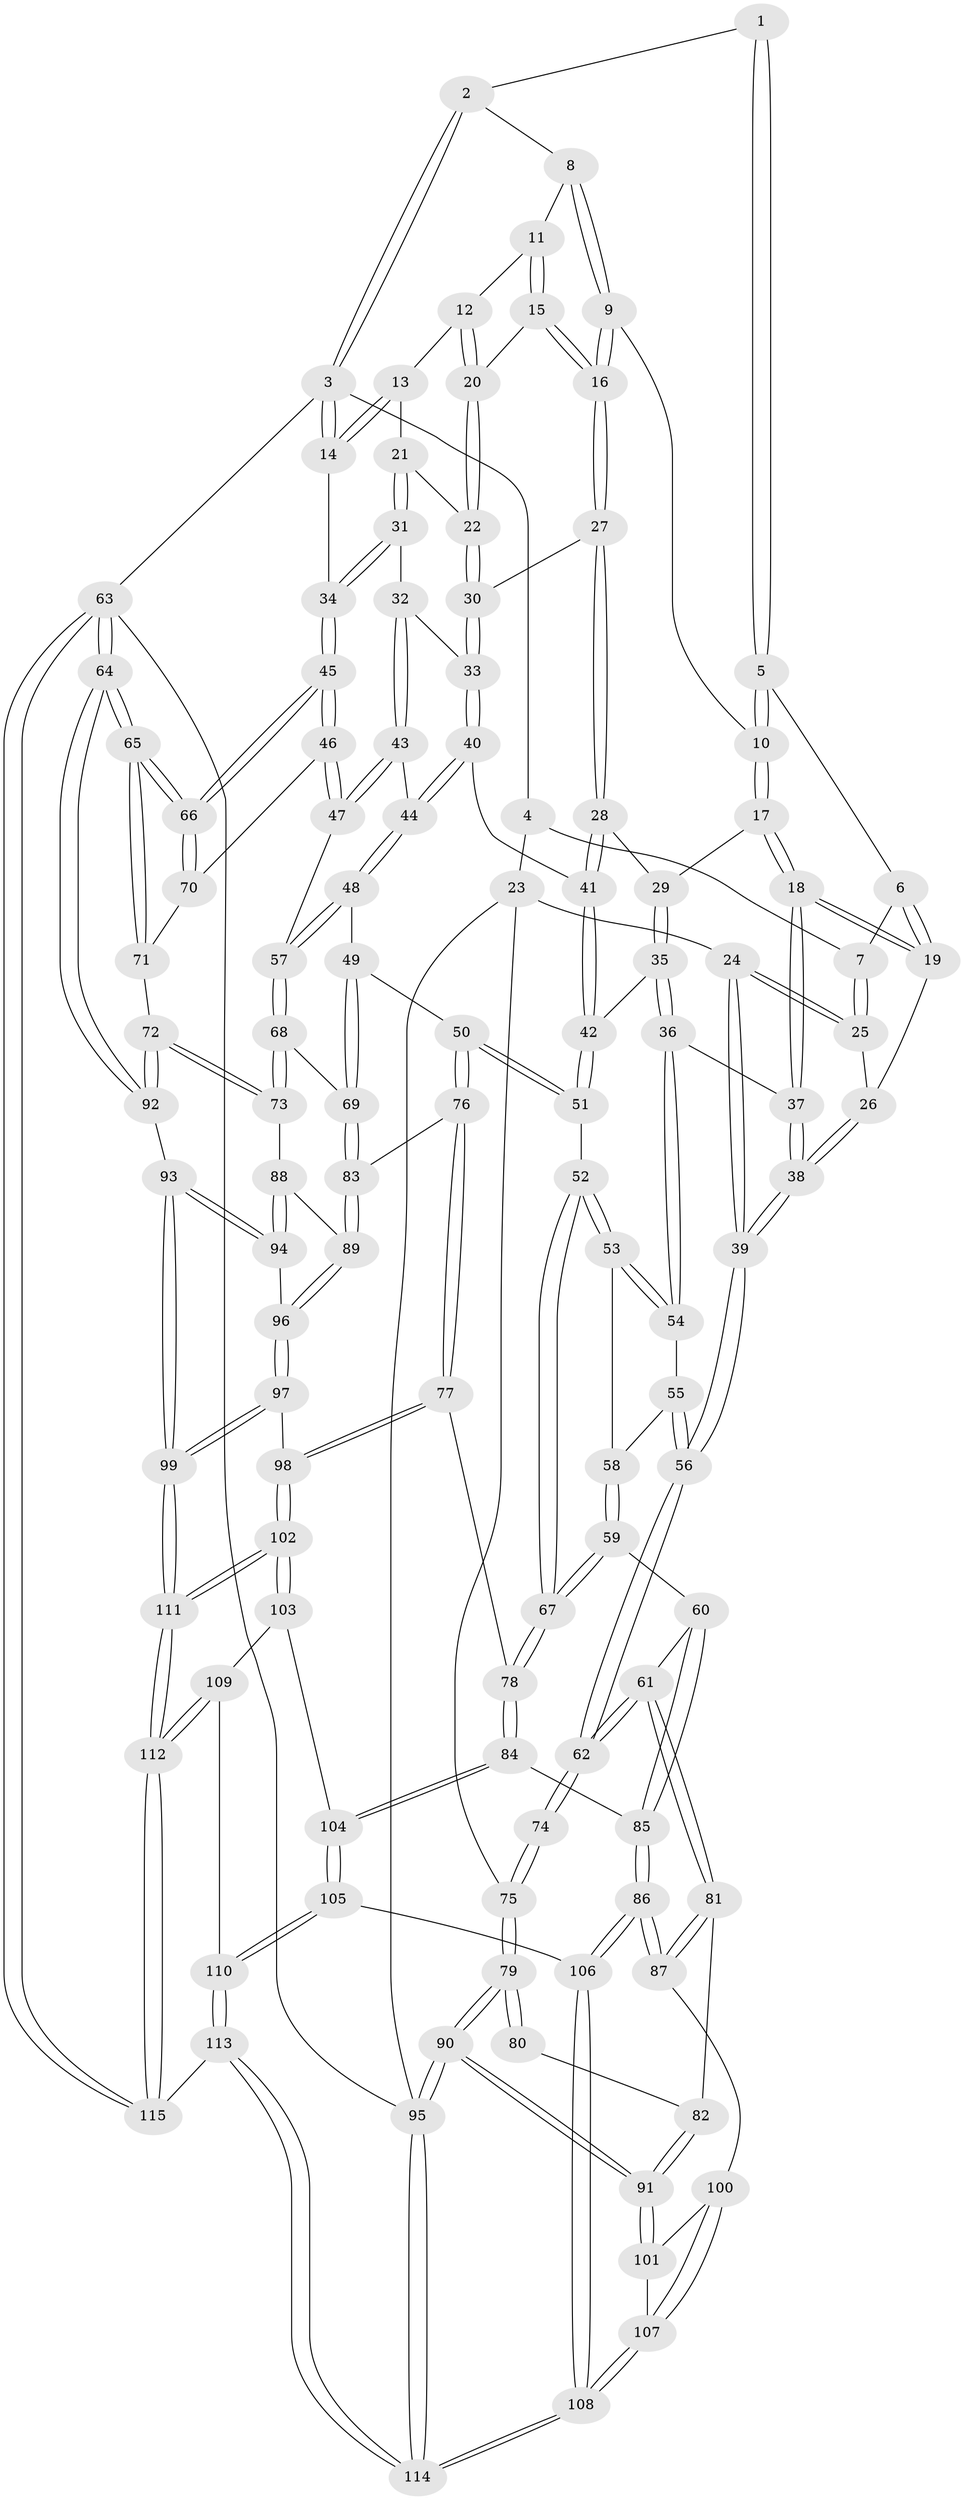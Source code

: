 // coarse degree distribution, {4: 0.4583333333333333, 7: 0.013888888888888888, 3: 0.09722222222222222, 5: 0.3333333333333333, 6: 0.09722222222222222}
// Generated by graph-tools (version 1.1) at 2025/52/02/27/25 19:52:42]
// undirected, 115 vertices, 284 edges
graph export_dot {
graph [start="1"]
  node [color=gray90,style=filled];
  1 [pos="+0.42403458527662785+0"];
  2 [pos="+0.6105856478158439+0"];
  3 [pos="+1+0"];
  4 [pos="+0.2135062974245981+0"];
  5 [pos="+0.4237587726530933+0.10261722602496266"];
  6 [pos="+0.28315431930631235+0.1624791740186249"];
  7 [pos="+0.11548404161336474+0.14876092087926882"];
  8 [pos="+0.6604603783327357+0.018700873188508618"];
  9 [pos="+0.5337138231514199+0.19511290866486344"];
  10 [pos="+0.4916105480733529+0.19236667855362857"];
  11 [pos="+0.7452241165929386+0.11587963522403573"];
  12 [pos="+0.8398948962641863+0.1304412899174778"];
  13 [pos="+0.843393497725517+0.12833876278346618"];
  14 [pos="+1+0"];
  15 [pos="+0.6585057500430729+0.20561606198632504"];
  16 [pos="+0.6167923852999659+0.2359776601456659"];
  17 [pos="+0.4627662170786293+0.2499795285770814"];
  18 [pos="+0.3452493617283781+0.3301393440882159"];
  19 [pos="+0.3396182751791015+0.3278291405331092"];
  20 [pos="+0.8178318215721584+0.2566191394270852"];
  21 [pos="+0.9588351070838792+0.2852056477879774"];
  22 [pos="+0.817828625120131+0.25681877251348195"];
  23 [pos="+0+0.2983030942533176"];
  24 [pos="+0+0.2963697748916504"];
  25 [pos="+0.06775028816331628+0.1987140962717029"];
  26 [pos="+0.22006033425633403+0.3355097145417651"];
  27 [pos="+0.6371611659894012+0.2813828518392264"];
  28 [pos="+0.6017566934389039+0.3899742537194531"];
  29 [pos="+0.49482181156965144+0.3426770587950351"];
  30 [pos="+0.7899092883951228+0.33635551163273586"];
  31 [pos="+1+0.3192705819088826"];
  32 [pos="+0.896167485910294+0.39301743732691746"];
  33 [pos="+0.8004881409836545+0.3686742295322667"];
  34 [pos="+1+0.27051819894012014"];
  35 [pos="+0.4609209054991043+0.4212972242209535"];
  36 [pos="+0.4124605204469348+0.4542651509703444"];
  37 [pos="+0.3587562586897372+0.37774725920709357"];
  38 [pos="+0.19915966196258258+0.510430369374613"];
  39 [pos="+0.1939694163788052+0.5251342806717422"];
  40 [pos="+0.776318849013122+0.4077509070031897"];
  41 [pos="+0.6075452956669202+0.4322583000837248"];
  42 [pos="+0.6061757586178015+0.4354856374547447"];
  43 [pos="+0.9208040648376907+0.48259141130325894"];
  44 [pos="+0.7747532999065682+0.48336725661980356"];
  45 [pos="+1+0.5558702848533148"];
  46 [pos="+1+0.5662517364110063"];
  47 [pos="+0.9438520891891361+0.5360690145532899"];
  48 [pos="+0.7705848471977849+0.5115551806623165"];
  49 [pos="+0.7138799633462993+0.5497538268201269"];
  50 [pos="+0.6022275156316533+0.5684845245203382"];
  51 [pos="+0.5992383155120564+0.5644045921926448"];
  52 [pos="+0.493676882430047+0.5452282205644894"];
  53 [pos="+0.4918760892203483+0.5438800830832029"];
  54 [pos="+0.41208457545891797+0.46288255435507497"];
  55 [pos="+0.35952816623289446+0.5075701059363658"];
  56 [pos="+0.20551652340091417+0.556090554542349"];
  57 [pos="+0.8503852240940615+0.5662880041917424"];
  58 [pos="+0.3856075010601284+0.5829387498200992"];
  59 [pos="+0.3789239291567869+0.6538182473365148"];
  60 [pos="+0.29107953684487414+0.6343560079116073"];
  61 [pos="+0.22247035562734785+0.6021152670135832"];
  62 [pos="+0.20480900596337875+0.5629131000220914"];
  63 [pos="+1+1"];
  64 [pos="+1+1"];
  65 [pos="+1+0.9697772663110003"];
  66 [pos="+1+0.8217682493916864"];
  67 [pos="+0.40234800100034246+0.6707615610781203"];
  68 [pos="+0.8194240192142024+0.675548921960237"];
  69 [pos="+0.7919328403169879+0.6710214769188826"];
  70 [pos="+0.9208670731983079+0.6880477066915612"];
  71 [pos="+0.8846365677637619+0.7189808848682357"];
  72 [pos="+0.8689704184036584+0.7231562347751667"];
  73 [pos="+0.837658352007506+0.6970638408934636"];
  74 [pos="+0.17950110922354054+0.5745103255579144"];
  75 [pos="+0+0.5450954844288807"];
  76 [pos="+0.6025602548290314+0.6545935889119844"];
  77 [pos="+0.4685755844410867+0.7519188040045328"];
  78 [pos="+0.4390716461955513+0.7412197062095702"];
  79 [pos="+0+0.650124938460576"];
  80 [pos="+0.12057139234473556+0.6115313522828306"];
  81 [pos="+0.19257127970331037+0.7611666970376592"];
  82 [pos="+0.06758049058717787+0.7127537137374773"];
  83 [pos="+0.6609525469142821+0.7088693802397623"];
  84 [pos="+0.33593743529882353+0.7952324092767096"];
  85 [pos="+0.32402697504118+0.795446823024252"];
  86 [pos="+0.21512328726508367+0.8219080182288626"];
  87 [pos="+0.2042799994836119+0.8107734464148779"];
  88 [pos="+0.7676562278314579+0.7533117584822537"];
  89 [pos="+0.6624070304150271+0.7154067603045361"];
  90 [pos="+0+0.7751553424449653"];
  91 [pos="+0+0.7755307919310174"];
  92 [pos="+0.8420919605559744+0.8697816992665416"];
  93 [pos="+0.7947024297690289+0.8902519978379373"];
  94 [pos="+0.748168874643975+0.806373188798118"];
  95 [pos="+0+1"];
  96 [pos="+0.6630102586159574+0.7197903934963705"];
  97 [pos="+0.6399388647423656+0.8038544840528411"];
  98 [pos="+0.5079402079318799+0.8537485730672129"];
  99 [pos="+0.7286611922030524+0.9551234525309276"];
  100 [pos="+0.11554671425320945+0.8267436374460951"];
  101 [pos="+0.05571042169572218+0.8294914394531134"];
  102 [pos="+0.5074199666326514+0.8733878482446227"];
  103 [pos="+0.4194835066636845+0.8950329028081215"];
  104 [pos="+0.36509293384085767+0.8685993272377545"];
  105 [pos="+0.330871608698264+0.9264951746022185"];
  106 [pos="+0.21829711718219624+0.8726055585009829"];
  107 [pos="+0.08976997098031385+0.9423185629865319"];
  108 [pos="+0.11884528175831348+1"];
  109 [pos="+0.388008338017707+0.9366462293884036"];
  110 [pos="+0.3437607271386523+0.9478664771754732"];
  111 [pos="+0.628998313598804+1"];
  112 [pos="+0.6232802106197499+1"];
  113 [pos="+0.28289828943748746+1"];
  114 [pos="+0.07215777323866461+1"];
  115 [pos="+0.6227419939745528+1"];
  1 -- 2;
  1 -- 5;
  1 -- 5;
  2 -- 3;
  2 -- 3;
  2 -- 8;
  3 -- 4;
  3 -- 14;
  3 -- 14;
  3 -- 63;
  4 -- 7;
  4 -- 23;
  5 -- 6;
  5 -- 10;
  5 -- 10;
  6 -- 7;
  6 -- 19;
  6 -- 19;
  7 -- 25;
  7 -- 25;
  8 -- 9;
  8 -- 9;
  8 -- 11;
  9 -- 10;
  9 -- 16;
  9 -- 16;
  10 -- 17;
  10 -- 17;
  11 -- 12;
  11 -- 15;
  11 -- 15;
  12 -- 13;
  12 -- 20;
  12 -- 20;
  13 -- 14;
  13 -- 14;
  13 -- 21;
  14 -- 34;
  15 -- 16;
  15 -- 16;
  15 -- 20;
  16 -- 27;
  16 -- 27;
  17 -- 18;
  17 -- 18;
  17 -- 29;
  18 -- 19;
  18 -- 19;
  18 -- 37;
  18 -- 37;
  19 -- 26;
  20 -- 22;
  20 -- 22;
  21 -- 22;
  21 -- 31;
  21 -- 31;
  22 -- 30;
  22 -- 30;
  23 -- 24;
  23 -- 75;
  23 -- 95;
  24 -- 25;
  24 -- 25;
  24 -- 39;
  24 -- 39;
  25 -- 26;
  26 -- 38;
  26 -- 38;
  27 -- 28;
  27 -- 28;
  27 -- 30;
  28 -- 29;
  28 -- 41;
  28 -- 41;
  29 -- 35;
  29 -- 35;
  30 -- 33;
  30 -- 33;
  31 -- 32;
  31 -- 34;
  31 -- 34;
  32 -- 33;
  32 -- 43;
  32 -- 43;
  33 -- 40;
  33 -- 40;
  34 -- 45;
  34 -- 45;
  35 -- 36;
  35 -- 36;
  35 -- 42;
  36 -- 37;
  36 -- 54;
  36 -- 54;
  37 -- 38;
  37 -- 38;
  38 -- 39;
  38 -- 39;
  39 -- 56;
  39 -- 56;
  40 -- 41;
  40 -- 44;
  40 -- 44;
  41 -- 42;
  41 -- 42;
  42 -- 51;
  42 -- 51;
  43 -- 44;
  43 -- 47;
  43 -- 47;
  44 -- 48;
  44 -- 48;
  45 -- 46;
  45 -- 46;
  45 -- 66;
  45 -- 66;
  46 -- 47;
  46 -- 47;
  46 -- 70;
  47 -- 57;
  48 -- 49;
  48 -- 57;
  48 -- 57;
  49 -- 50;
  49 -- 69;
  49 -- 69;
  50 -- 51;
  50 -- 51;
  50 -- 76;
  50 -- 76;
  51 -- 52;
  52 -- 53;
  52 -- 53;
  52 -- 67;
  52 -- 67;
  53 -- 54;
  53 -- 54;
  53 -- 58;
  54 -- 55;
  55 -- 56;
  55 -- 56;
  55 -- 58;
  56 -- 62;
  56 -- 62;
  57 -- 68;
  57 -- 68;
  58 -- 59;
  58 -- 59;
  59 -- 60;
  59 -- 67;
  59 -- 67;
  60 -- 61;
  60 -- 85;
  60 -- 85;
  61 -- 62;
  61 -- 62;
  61 -- 81;
  61 -- 81;
  62 -- 74;
  62 -- 74;
  63 -- 64;
  63 -- 64;
  63 -- 115;
  63 -- 115;
  63 -- 95;
  64 -- 65;
  64 -- 65;
  64 -- 92;
  64 -- 92;
  65 -- 66;
  65 -- 66;
  65 -- 71;
  65 -- 71;
  66 -- 70;
  66 -- 70;
  67 -- 78;
  67 -- 78;
  68 -- 69;
  68 -- 73;
  68 -- 73;
  69 -- 83;
  69 -- 83;
  70 -- 71;
  71 -- 72;
  72 -- 73;
  72 -- 73;
  72 -- 92;
  72 -- 92;
  73 -- 88;
  74 -- 75;
  74 -- 75;
  75 -- 79;
  75 -- 79;
  76 -- 77;
  76 -- 77;
  76 -- 83;
  77 -- 78;
  77 -- 98;
  77 -- 98;
  78 -- 84;
  78 -- 84;
  79 -- 80;
  79 -- 80;
  79 -- 90;
  79 -- 90;
  80 -- 82;
  81 -- 82;
  81 -- 87;
  81 -- 87;
  82 -- 91;
  82 -- 91;
  83 -- 89;
  83 -- 89;
  84 -- 85;
  84 -- 104;
  84 -- 104;
  85 -- 86;
  85 -- 86;
  86 -- 87;
  86 -- 87;
  86 -- 106;
  86 -- 106;
  87 -- 100;
  88 -- 89;
  88 -- 94;
  88 -- 94;
  89 -- 96;
  89 -- 96;
  90 -- 91;
  90 -- 91;
  90 -- 95;
  90 -- 95;
  91 -- 101;
  91 -- 101;
  92 -- 93;
  93 -- 94;
  93 -- 94;
  93 -- 99;
  93 -- 99;
  94 -- 96;
  95 -- 114;
  95 -- 114;
  96 -- 97;
  96 -- 97;
  97 -- 98;
  97 -- 99;
  97 -- 99;
  98 -- 102;
  98 -- 102;
  99 -- 111;
  99 -- 111;
  100 -- 101;
  100 -- 107;
  100 -- 107;
  101 -- 107;
  102 -- 103;
  102 -- 103;
  102 -- 111;
  102 -- 111;
  103 -- 104;
  103 -- 109;
  104 -- 105;
  104 -- 105;
  105 -- 106;
  105 -- 110;
  105 -- 110;
  106 -- 108;
  106 -- 108;
  107 -- 108;
  107 -- 108;
  108 -- 114;
  108 -- 114;
  109 -- 110;
  109 -- 112;
  109 -- 112;
  110 -- 113;
  110 -- 113;
  111 -- 112;
  111 -- 112;
  112 -- 115;
  112 -- 115;
  113 -- 114;
  113 -- 114;
  113 -- 115;
}

